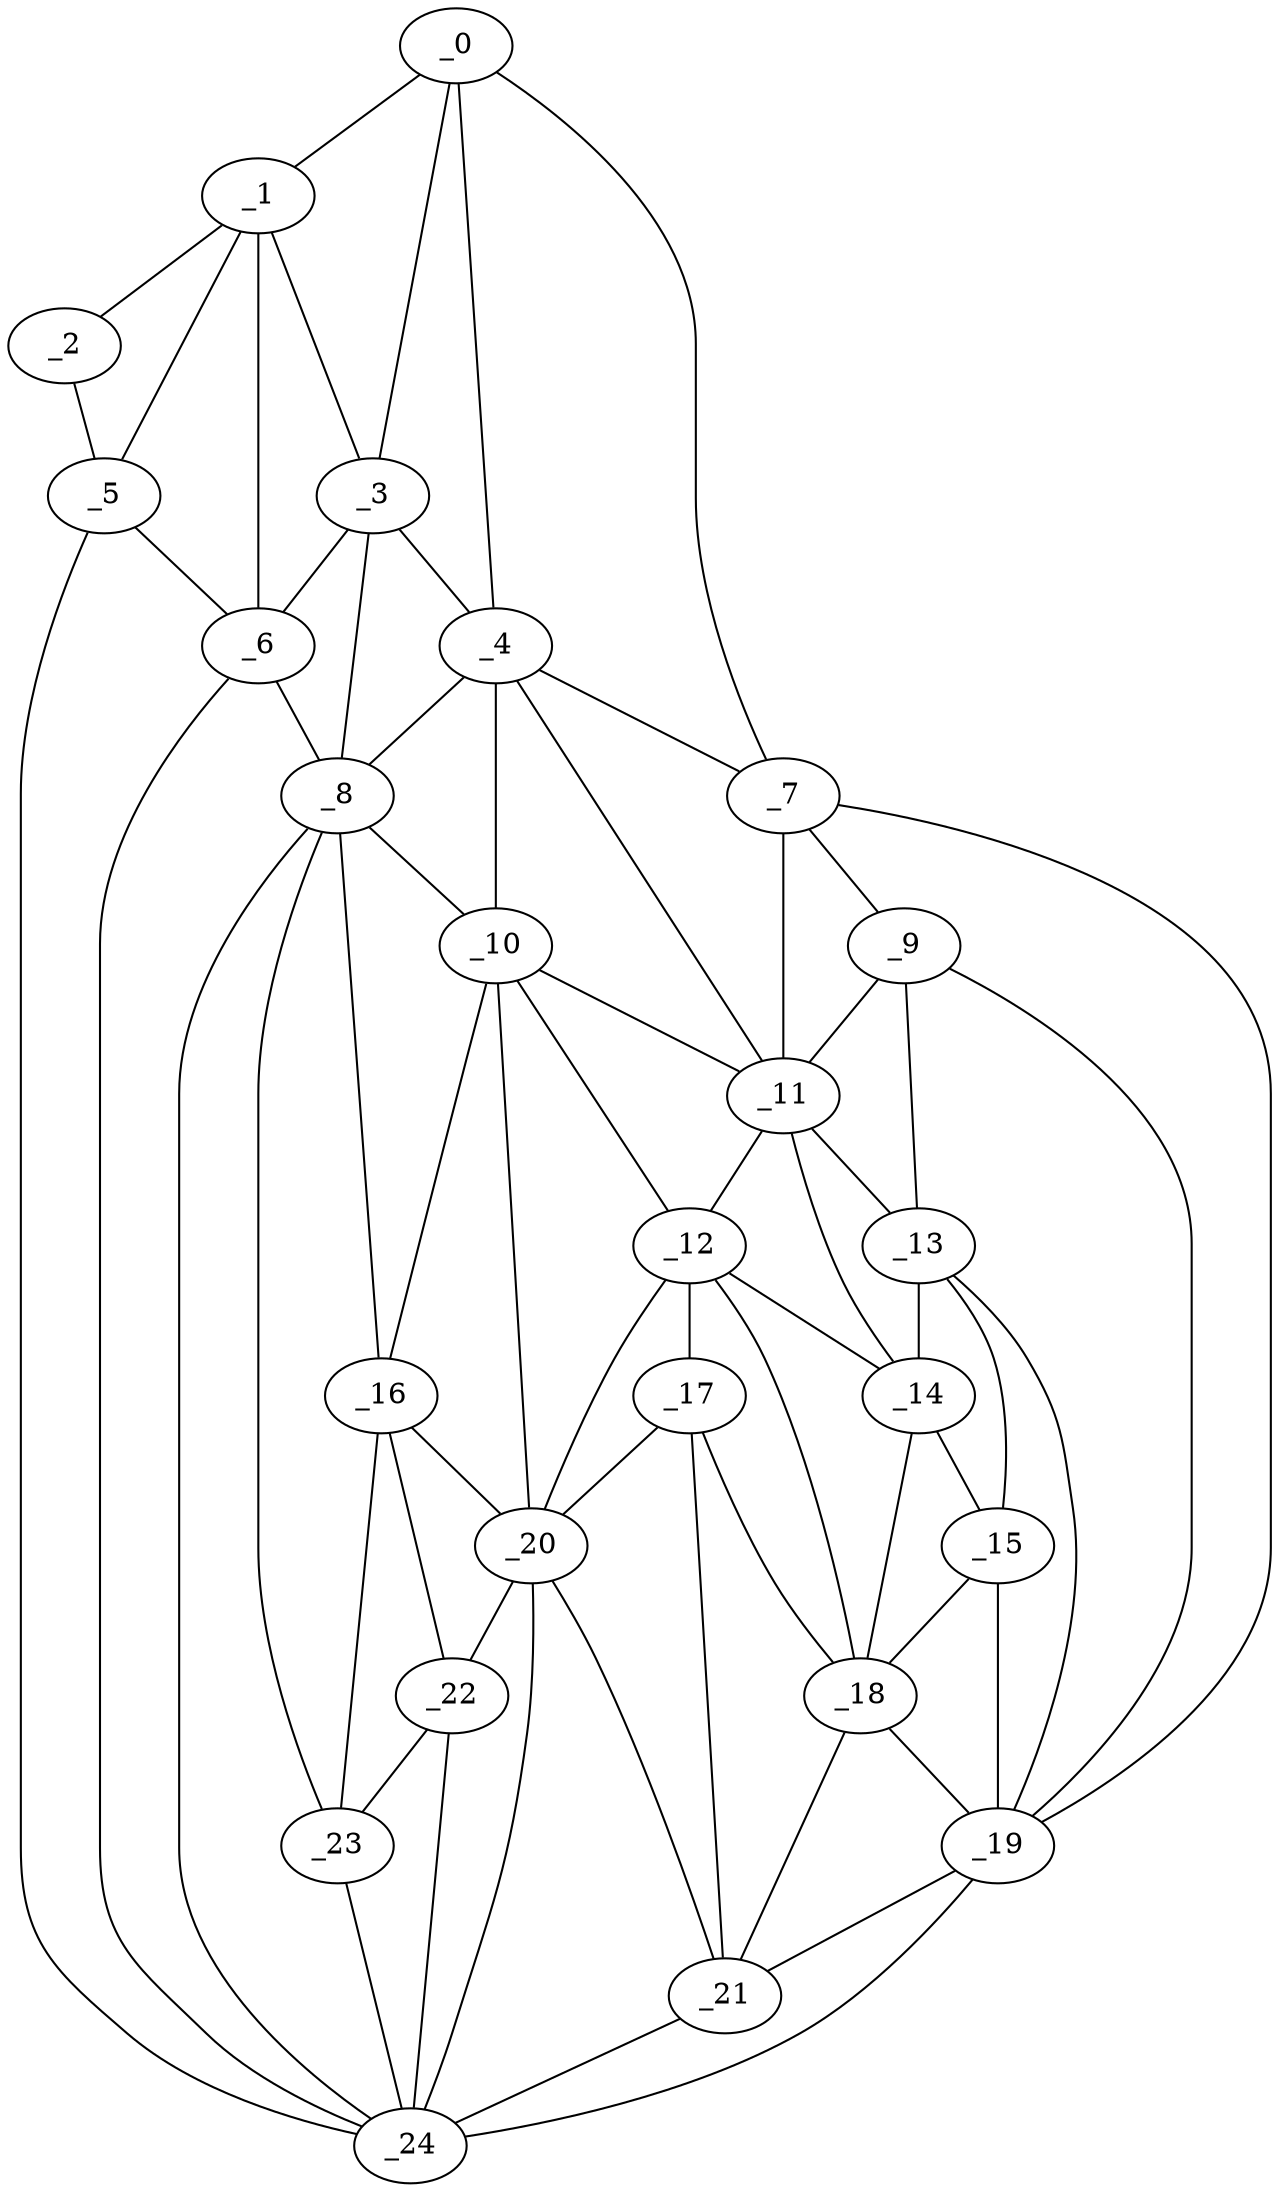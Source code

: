 graph "obj43__150.gxl" {
	_0	 [x=32,
		y=100];
	_1	 [x=34,
		y=28];
	_0 -- _1	 [valence=1];
	_3	 [x=37,
		y=36];
	_0 -- _3	 [valence=2];
	_4	 [x=42,
		y=94];
	_0 -- _4	 [valence=1];
	_7	 [x=71,
		y=118];
	_0 -- _7	 [valence=1];
	_2	 [x=36,
		y=12];
	_1 -- _2	 [valence=1];
	_1 -- _3	 [valence=2];
	_5	 [x=55,
		y=4];
	_1 -- _5	 [valence=1];
	_6	 [x=69,
		y=36];
	_1 -- _6	 [valence=2];
	_2 -- _5	 [valence=1];
	_3 -- _4	 [valence=2];
	_3 -- _6	 [valence=1];
	_8	 [x=74,
		y=41];
	_3 -- _8	 [valence=2];
	_4 -- _7	 [valence=2];
	_4 -- _8	 [valence=2];
	_10	 [x=85,
		y=66];
	_4 -- _10	 [valence=1];
	_11	 [x=85,
		y=96];
	_4 -- _11	 [valence=2];
	_5 -- _6	 [valence=2];
	_24	 [x=125,
		y=17];
	_5 -- _24	 [valence=1];
	_6 -- _8	 [valence=2];
	_6 -- _24	 [valence=2];
	_9	 [x=84,
		y=117];
	_7 -- _9	 [valence=1];
	_7 -- _11	 [valence=1];
	_19	 [x=108,
		y=116];
	_7 -- _19	 [valence=1];
	_8 -- _10	 [valence=2];
	_16	 [x=107,
		y=55];
	_8 -- _16	 [valence=2];
	_23	 [x=115,
		y=43];
	_8 -- _23	 [valence=1];
	_8 -- _24	 [valence=2];
	_9 -- _11	 [valence=1];
	_13	 [x=94,
		y=115];
	_9 -- _13	 [valence=2];
	_9 -- _19	 [valence=2];
	_10 -- _11	 [valence=1];
	_12	 [x=90,
		y=87];
	_10 -- _12	 [valence=2];
	_10 -- _16	 [valence=2];
	_20	 [x=113,
		y=70];
	_10 -- _20	 [valence=2];
	_11 -- _12	 [valence=2];
	_11 -- _13	 [valence=2];
	_14	 [x=98,
		y=104];
	_11 -- _14	 [valence=2];
	_12 -- _14	 [valence=2];
	_17	 [x=108,
		y=87];
	_12 -- _17	 [valence=2];
	_18	 [x=108,
		y=98];
	_12 -- _18	 [valence=2];
	_12 -- _20	 [valence=2];
	_13 -- _14	 [valence=2];
	_15	 [x=101,
		y=108];
	_13 -- _15	 [valence=1];
	_13 -- _19	 [valence=2];
	_14 -- _15	 [valence=2];
	_14 -- _18	 [valence=1];
	_15 -- _18	 [valence=1];
	_15 -- _19	 [valence=2];
	_16 -- _20	 [valence=2];
	_22	 [x=114,
		y=53];
	_16 -- _22	 [valence=1];
	_16 -- _23	 [valence=2];
	_17 -- _18	 [valence=1];
	_17 -- _20	 [valence=1];
	_21	 [x=113,
		y=84];
	_17 -- _21	 [valence=2];
	_18 -- _19	 [valence=2];
	_18 -- _21	 [valence=1];
	_19 -- _21	 [valence=1];
	_19 -- _24	 [valence=1];
	_20 -- _21	 [valence=1];
	_20 -- _22	 [valence=1];
	_20 -- _24	 [valence=2];
	_21 -- _24	 [valence=2];
	_22 -- _23	 [valence=2];
	_22 -- _24	 [valence=2];
	_23 -- _24	 [valence=1];
}
